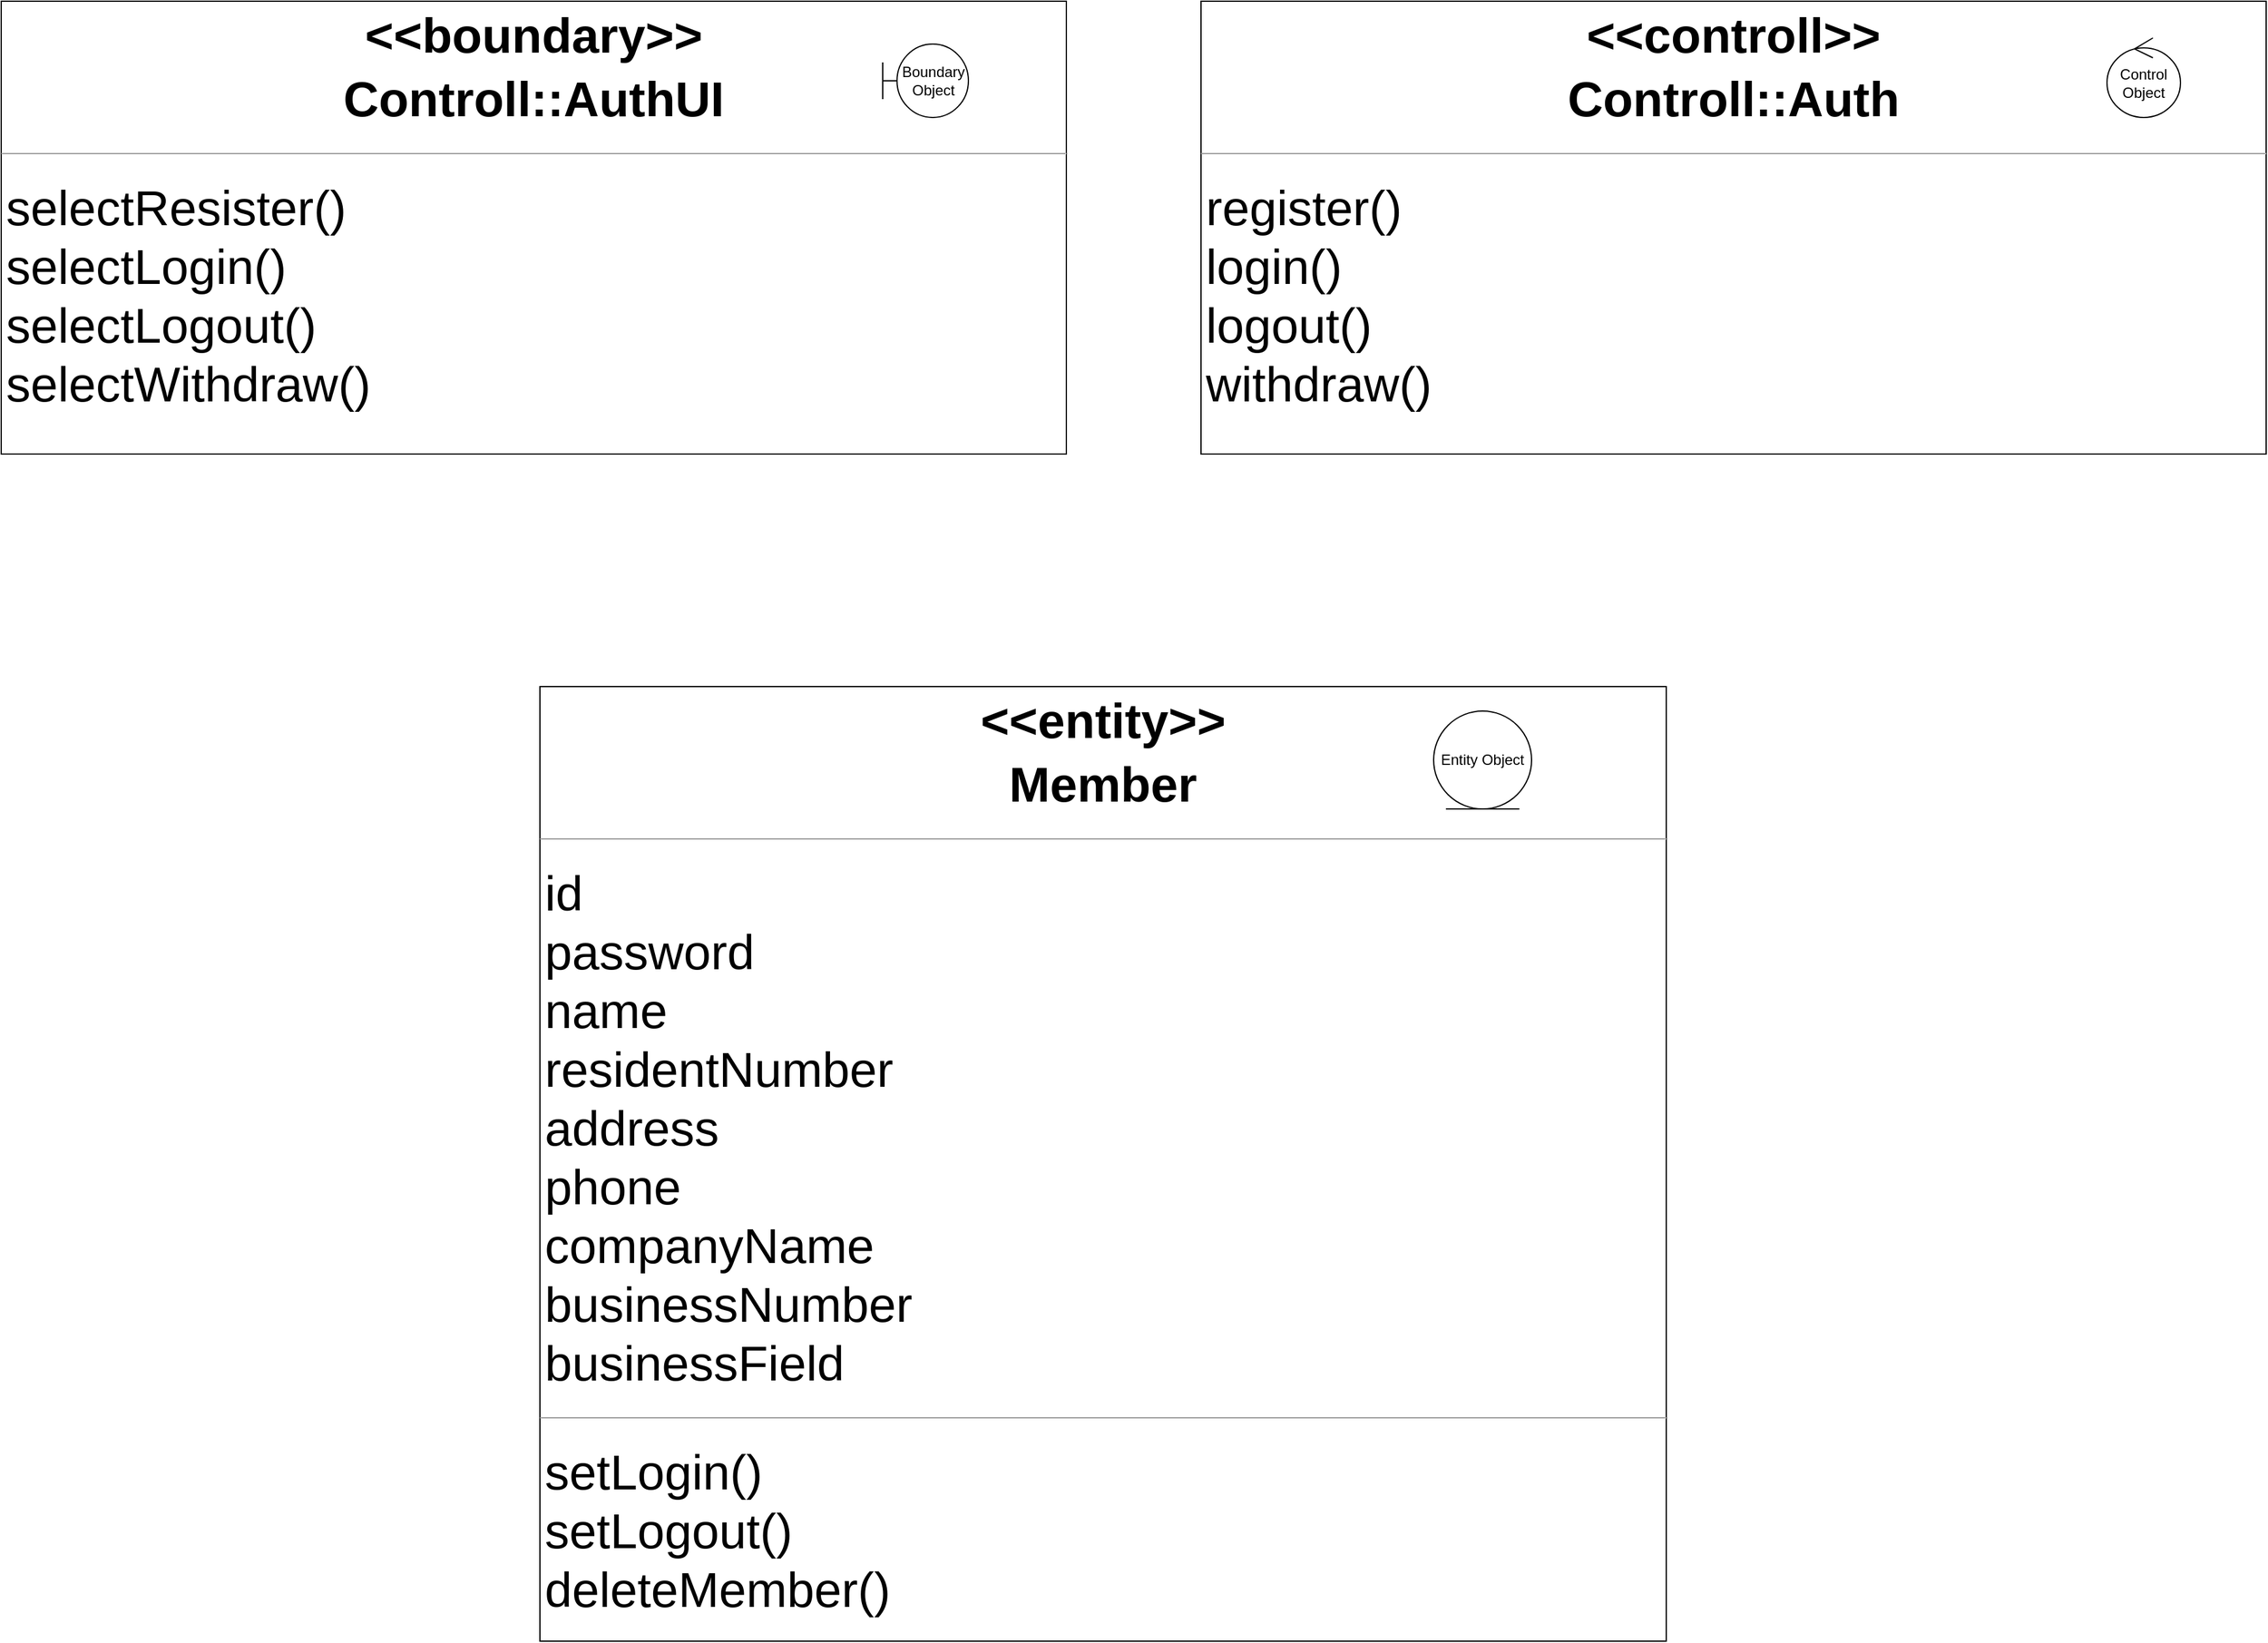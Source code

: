 <mxfile version="21.1.2" type="device">
  <diagram id="C5RBs43oDa-KdzZeNtuy" name="Page-1">
    <mxGraphModel dx="2685" dy="2127" grid="1" gridSize="10" guides="1" tooltips="1" connect="1" arrows="1" fold="1" page="1" pageScale="1" pageWidth="827" pageHeight="1169" math="0" shadow="0">
      <root>
        <mxCell id="WIyWlLk6GJQsqaUBKTNV-0" />
        <mxCell id="WIyWlLk6GJQsqaUBKTNV-1" parent="WIyWlLk6GJQsqaUBKTNV-0" />
        <mxCell id="TTDjhxrWsNiH2mOFPJnT-1" value="&lt;p style=&quot;margin: 4px 0px 0px; text-align: center; font-size: 40px;&quot;&gt;&lt;b style=&quot;&quot;&gt;&lt;font style=&quot;font-size: 40px;&quot;&gt;&amp;lt;&amp;lt;controll&amp;gt;&amp;gt;&lt;/font&gt;&lt;/b&gt;&lt;/p&gt;&lt;p style=&quot;margin: 4px 0px 0px; text-align: center; font-size: 40px;&quot;&gt;&lt;b style=&quot;&quot;&gt;&lt;font style=&quot;font-size: 40px;&quot;&gt;Controll::Auth&lt;/font&gt;&lt;/b&gt;&lt;/p&gt;&lt;hr style=&quot;font-size: 40px;&quot; size=&quot;1&quot;&gt;&lt;p style=&quot;margin: 0px 0px 0px 4px; font-size: 40px;&quot;&gt;&lt;/p&gt;&lt;p style=&quot;margin: 0px 0px 0px 4px; font-size: 40px;&quot;&gt;&lt;font style=&quot;font-size: 40px;&quot;&gt;register()&lt;/font&gt;&lt;/p&gt;&lt;p style=&quot;margin: 0px 0px 0px 4px; font-size: 40px;&quot;&gt;&lt;font style=&quot;font-size: 40px;&quot;&gt;login()&lt;/font&gt;&lt;/p&gt;&lt;p style=&quot;margin: 0px 0px 0px 4px; font-size: 40px;&quot;&gt;&lt;font style=&quot;font-size: 40px;&quot;&gt;logout()&lt;/font&gt;&lt;/p&gt;&lt;p style=&quot;margin: 0px 0px 0px 4px; font-size: 40px;&quot;&gt;&lt;font style=&quot;font-size: 40px;&quot;&gt;withdraw()&lt;/font&gt;&lt;/p&gt;" style="verticalAlign=top;align=left;overflow=fill;fontSize=12;fontFamily=Helvetica;html=1;whiteSpace=wrap;" vertex="1" parent="WIyWlLk6GJQsqaUBKTNV-1">
          <mxGeometry x="2270" y="1610" width="870" height="370" as="geometry" />
        </mxCell>
        <mxCell id="TTDjhxrWsNiH2mOFPJnT-3" value="&lt;p style=&quot;margin: 4px 0px 0px; text-align: center; font-size: 40px;&quot;&gt;&lt;b style=&quot;&quot;&gt;&lt;font style=&quot;font-size: 40px;&quot;&gt;&amp;lt;&amp;lt;boundary&amp;gt;&amp;gt;&lt;/font&gt;&lt;/b&gt;&lt;/p&gt;&lt;p style=&quot;margin: 4px 0px 0px; text-align: center; font-size: 40px;&quot;&gt;&lt;b style=&quot;&quot;&gt;&lt;font style=&quot;font-size: 40px;&quot;&gt;Controll::AuthUI&lt;/font&gt;&lt;/b&gt;&lt;/p&gt;&lt;hr style=&quot;font-size: 40px;&quot; size=&quot;1&quot;&gt;&lt;p style=&quot;margin: 0px 0px 0px 4px; font-size: 40px;&quot;&gt;&lt;/p&gt;&lt;p style=&quot;margin: 0px 0px 0px 4px; font-size: 40px;&quot;&gt;&lt;font style=&quot;font-size: 40px;&quot;&gt;selectResister()&lt;/font&gt;&lt;/p&gt;&lt;p style=&quot;margin: 0px 0px 0px 4px; font-size: 40px;&quot;&gt;&lt;font style=&quot;font-size: 40px;&quot;&gt;selectLogin()&lt;/font&gt;&lt;/p&gt;&lt;p style=&quot;margin: 0px 0px 0px 4px; font-size: 40px;&quot;&gt;&lt;font style=&quot;font-size: 40px;&quot;&gt;selectLogout()&lt;/font&gt;&lt;/p&gt;&lt;p style=&quot;margin: 0px 0px 0px 4px; font-size: 40px;&quot;&gt;&lt;font style=&quot;font-size: 40px;&quot;&gt;selectWithdraw()&lt;/font&gt;&lt;/p&gt;" style="verticalAlign=top;align=left;overflow=fill;fontSize=12;fontFamily=Helvetica;html=1;whiteSpace=wrap;" vertex="1" parent="WIyWlLk6GJQsqaUBKTNV-1">
          <mxGeometry x="1290" y="1610" width="870" height="370" as="geometry" />
        </mxCell>
        <mxCell id="TTDjhxrWsNiH2mOFPJnT-5" value="&lt;p style=&quot;margin: 4px 0px 0px; text-align: center; font-size: 40px;&quot;&gt;&lt;b style=&quot;&quot;&gt;&lt;font style=&quot;font-size: 40px;&quot;&gt;&amp;lt;&amp;lt;entity&amp;gt;&amp;gt;&lt;/font&gt;&lt;/b&gt;&lt;/p&gt;&lt;p style=&quot;margin: 4px 0px 0px; text-align: center; font-size: 40px;&quot;&gt;&lt;b style=&quot;&quot;&gt;&lt;font style=&quot;font-size: 40px;&quot;&gt;Member&lt;/font&gt;&lt;/b&gt;&lt;/p&gt;&lt;hr style=&quot;font-size: 40px;&quot; size=&quot;1&quot;&gt;&lt;p style=&quot;border-color: var(--border-color); margin: 0px 0px 0px 4px; font-size: 40px;&quot;&gt;&lt;font style=&quot;font-size: 40px;&quot;&gt;id&lt;/font&gt;&lt;/p&gt;&lt;p style=&quot;border-color: var(--border-color); margin: 0px 0px 0px 4px; font-size: 40px;&quot;&gt;&lt;span style=&quot;border-color: var(--border-color);&quot;&gt;&lt;font style=&quot;font-size: 40px;&quot;&gt;password&lt;/font&gt;&lt;/span&gt;&lt;/p&gt;&lt;p style=&quot;border-color: var(--border-color); margin: 0px 0px 0px 4px; font-size: 40px;&quot;&gt;&lt;span style=&quot;border-color: var(--border-color);&quot;&gt;&lt;font style=&quot;font-size: 40px;&quot;&gt;name&lt;/font&gt;&lt;/span&gt;&lt;/p&gt;&lt;p style=&quot;border-color: var(--border-color); margin: 0px 0px 0px 4px; font-size: 40px;&quot;&gt;&lt;span style=&quot;border-color: var(--border-color);&quot;&gt;&lt;font style=&quot;font-size: 40px;&quot;&gt;residentNumber&lt;/font&gt;&lt;/span&gt;&lt;/p&gt;&lt;p style=&quot;border-color: var(--border-color); margin: 0px 0px 0px 4px; font-size: 40px;&quot;&gt;&lt;span style=&quot;border-color: var(--border-color);&quot;&gt;&lt;font style=&quot;font-size: 40px;&quot;&gt;address&lt;/font&gt;&lt;/span&gt;&lt;/p&gt;&lt;p style=&quot;border-color: var(--border-color); margin: 0px 0px 0px 4px; font-size: 40px;&quot;&gt;&lt;span style=&quot;border-color: var(--border-color);&quot;&gt;&lt;font style=&quot;font-size: 40px;&quot;&gt;phone&lt;/font&gt;&lt;/span&gt;&lt;/p&gt;&lt;p style=&quot;border-color: var(--border-color); margin: 0px 0px 0px 4px; font-size: 40px;&quot;&gt;&lt;span style=&quot;border-color: var(--border-color);&quot;&gt;&lt;font style=&quot;font-size: 40px;&quot;&gt;companyName&lt;/font&gt;&lt;/span&gt;&lt;/p&gt;&lt;p style=&quot;border-color: var(--border-color); margin: 0px 0px 0px 4px; font-size: 40px;&quot;&gt;&lt;span style=&quot;border-color: var(--border-color);&quot;&gt;&lt;font style=&quot;font-size: 40px;&quot;&gt;businessNumber&lt;/font&gt;&lt;/span&gt;&lt;/p&gt;&lt;p style=&quot;border-color: var(--border-color); margin: 0px 0px 0px 4px; font-size: 40px;&quot;&gt;&lt;span style=&quot;border-color: var(--border-color);&quot;&gt;&lt;font style=&quot;font-size: 40px;&quot;&gt;businessField&lt;/font&gt;&lt;/span&gt;&lt;/p&gt;&lt;hr style=&quot;font-size: 40px;&quot; size=&quot;1&quot;&gt;&lt;p style=&quot;margin: 0px 0px 0px 4px; font-size: 40px;&quot;&gt;&lt;font style=&quot;font-size: 40px;&quot;&gt;setLogin()&lt;/font&gt;&lt;/p&gt;&lt;p style=&quot;margin: 0px 0px 0px 4px; font-size: 40px;&quot;&gt;&lt;font style=&quot;font-size: 40px;&quot;&gt;setLogout()&lt;/font&gt;&lt;/p&gt;&lt;p style=&quot;margin: 0px 0px 0px 4px; font-size: 40px;&quot;&gt;&lt;font style=&quot;font-size: 40px;&quot;&gt;deleteMember()&lt;/font&gt;&lt;/p&gt;" style="verticalAlign=top;align=left;overflow=fill;fontSize=12;fontFamily=Helvetica;html=1;whiteSpace=wrap;" vertex="1" parent="WIyWlLk6GJQsqaUBKTNV-1">
          <mxGeometry x="1730" y="2170" width="920" height="780" as="geometry" />
        </mxCell>
        <mxCell id="TTDjhxrWsNiH2mOFPJnT-6" value="Control Object" style="ellipse;shape=umlControl;whiteSpace=wrap;html=1;" vertex="1" parent="WIyWlLk6GJQsqaUBKTNV-1">
          <mxGeometry x="3010" y="1640" width="60" height="65" as="geometry" />
        </mxCell>
        <mxCell id="TTDjhxrWsNiH2mOFPJnT-7" value="Boundary Object" style="shape=umlBoundary;whiteSpace=wrap;html=1;" vertex="1" parent="WIyWlLk6GJQsqaUBKTNV-1">
          <mxGeometry x="2010" y="1645" width="70" height="60" as="geometry" />
        </mxCell>
        <mxCell id="TTDjhxrWsNiH2mOFPJnT-9" value="Entity Object" style="ellipse;shape=umlEntity;whiteSpace=wrap;html=1;" vertex="1" parent="WIyWlLk6GJQsqaUBKTNV-1">
          <mxGeometry x="2460" y="2190" width="80" height="80" as="geometry" />
        </mxCell>
      </root>
    </mxGraphModel>
  </diagram>
</mxfile>
